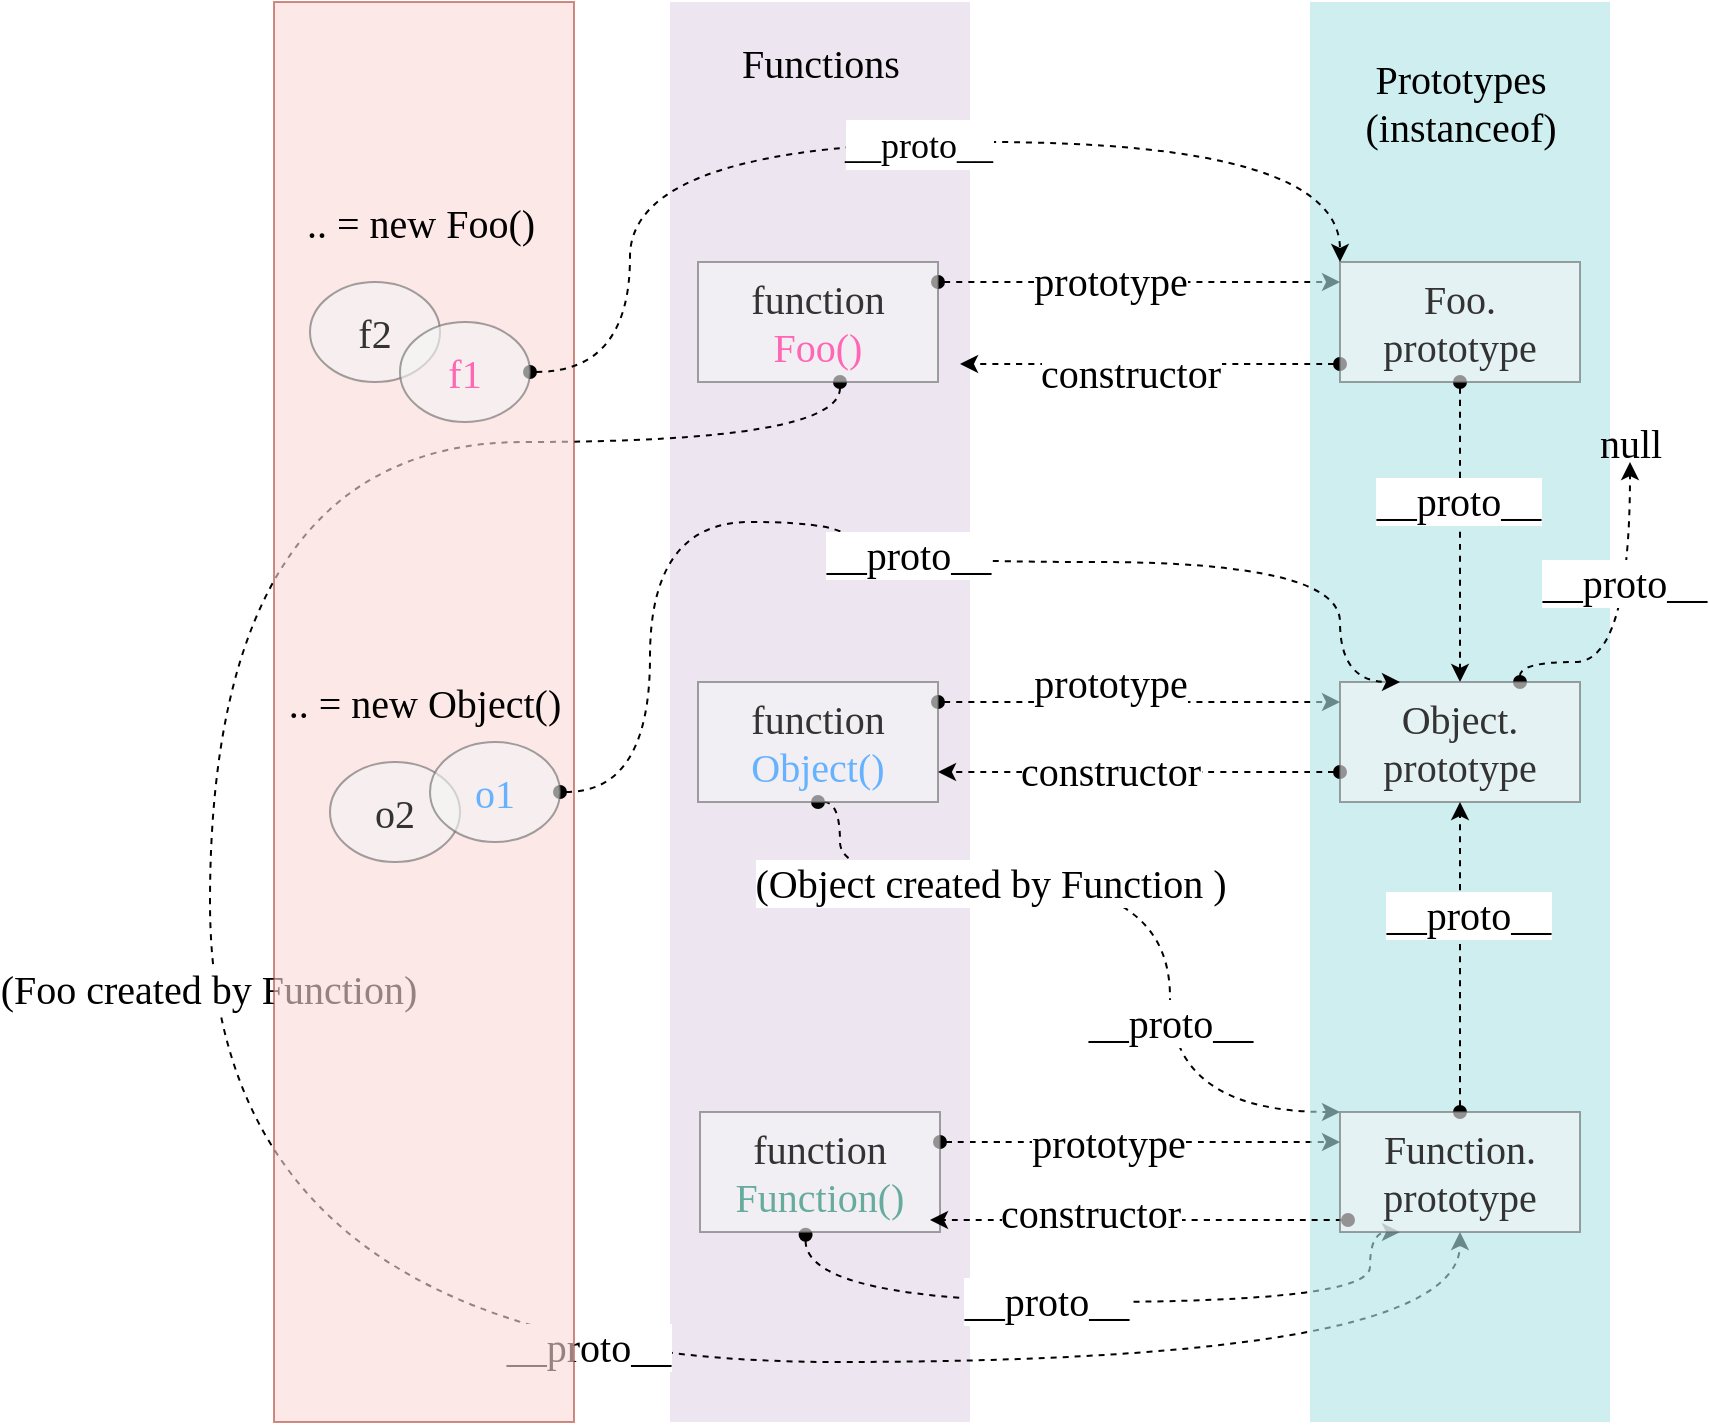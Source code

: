 <mxfile version="13.4.5" type="device"><diagram id="RY6SJpQb709BnzvkRpU1" name="Page-1"><mxGraphModel dx="1865" dy="607" grid="1" gridSize="10" guides="1" tooltips="1" connect="1" arrows="1" fold="1" page="1" pageScale="1" pageWidth="827" pageHeight="1169" math="0" shadow="0"><root><mxCell id="0"/><mxCell id="1" parent="0"/><mxCell id="BVI2jyZ8mi7WqvEzfJ-W-1" value="" style="rounded=0;whiteSpace=wrap;html=1;fillColor=#e1d5e7;strokeColor=none;opacity=60;fontFamily=Comic Sans MS;" vertex="1" parent="1"><mxGeometry x="280" y="10" width="150" height="710" as="geometry"/></mxCell><mxCell id="2" value="&lt;font style=&quot;font-size: 20px&quot;&gt;Functions&lt;br&gt;&lt;/font&gt;" style="text;html=1;align=center;verticalAlign=middle;resizable=0;points=[];autosize=1;fontFamily=Comic Sans MS;" vertex="1" parent="1"><mxGeometry x="305" y="30" width="100" height="20" as="geometry"/></mxCell><mxCell id="BVI2jyZ8mi7WqvEzfJ-W-37" style="edgeStyle=orthogonalEdgeStyle;curved=1;rounded=0;orthogonalLoop=1;jettySize=auto;html=1;dashed=1;startArrow=oval;startFill=1;fontFamily=Comic Sans MS;fontSize=20;" edge="1" parent="1" source="BVI2jyZ8mi7WqvEzfJ-W-2" target="BVI2jyZ8mi7WqvEzfJ-W-7"><mxGeometry relative="1" as="geometry"><Array as="points"><mxPoint x="520" y="150"/><mxPoint x="520" y="150"/></Array></mxGeometry></mxCell><mxCell id="BVI2jyZ8mi7WqvEzfJ-W-50" value="prototype" style="edgeLabel;html=1;align=center;verticalAlign=middle;resizable=0;points=[];fontSize=20;fontFamily=Comic Sans MS;" vertex="1" connectable="0" parent="BVI2jyZ8mi7WqvEzfJ-W-37"><mxGeometry y="15" relative="1" as="geometry"><mxPoint x="-15" y="14" as="offset"/></mxGeometry></mxCell><mxCell id="BVI2jyZ8mi7WqvEzfJ-W-39" style="edgeStyle=orthogonalEdgeStyle;curved=1;rounded=0;orthogonalLoop=1;jettySize=auto;html=1;dashed=1;startArrow=oval;startFill=1;fontFamily=Comic Sans MS;fontSize=20;entryX=0.5;entryY=1;entryDx=0;entryDy=0;" edge="1" parent="1" source="BVI2jyZ8mi7WqvEzfJ-W-2" target="BVI2jyZ8mi7WqvEzfJ-W-9"><mxGeometry relative="1" as="geometry"><mxPoint x="670" y="500" as="targetPoint"/><Array as="points"><mxPoint x="365" y="230"/><mxPoint x="50" y="230"/><mxPoint x="50" y="690"/><mxPoint x="675" y="690"/></Array></mxGeometry></mxCell><mxCell id="BVI2jyZ8mi7WqvEzfJ-W-64" value="__proto__" style="edgeLabel;html=1;align=center;verticalAlign=middle;resizable=0;points=[];fontSize=20;fontFamily=Comic Sans MS;" vertex="1" connectable="0" parent="BVI2jyZ8mi7WqvEzfJ-W-39"><mxGeometry x="0.33" y="8" relative="1" as="geometry"><mxPoint as="offset"/></mxGeometry></mxCell><mxCell id="BVI2jyZ8mi7WqvEzfJ-W-65" value="(Foo created by Function)" style="edgeLabel;html=1;align=center;verticalAlign=middle;resizable=0;points=[];fontSize=20;fontFamily=Comic Sans MS;" vertex="1" connectable="0" parent="BVI2jyZ8mi7WqvEzfJ-W-39"><mxGeometry x="-0.173" y="-1" relative="1" as="geometry"><mxPoint as="offset"/></mxGeometry></mxCell><mxCell id="BVI2jyZ8mi7WqvEzfJ-W-2" value="function&lt;br&gt;&lt;font color=&quot;#ff66b3&quot;&gt;Foo()&lt;/font&gt;" style="rounded=0;whiteSpace=wrap;html=1;fontFamily=Comic Sans MS;opacity=60;fillColor=#f5f5f5;strokeColor=#666666;fontColor=#333333;fontSize=20;" vertex="1" parent="1"><mxGeometry x="294" y="140" width="120" height="60" as="geometry"/></mxCell><mxCell id="BVI2jyZ8mi7WqvEzfJ-W-42" style="edgeStyle=orthogonalEdgeStyle;curved=1;rounded=0;orthogonalLoop=1;jettySize=auto;html=1;dashed=1;startArrow=oval;startFill=1;fontFamily=Comic Sans MS;fontSize=20;" edge="1" parent="1" source="BVI2jyZ8mi7WqvEzfJ-W-3" target="BVI2jyZ8mi7WqvEzfJ-W-8"><mxGeometry relative="1" as="geometry"><Array as="points"><mxPoint x="520" y="360"/><mxPoint x="520" y="360"/></Array></mxGeometry></mxCell><mxCell id="BVI2jyZ8mi7WqvEzfJ-W-59" value="prototype" style="edgeLabel;html=1;align=center;verticalAlign=middle;resizable=0;points=[];fontSize=20;fontFamily=Comic Sans MS;" vertex="1" connectable="0" parent="BVI2jyZ8mi7WqvEzfJ-W-42"><mxGeometry x="0.055" y="-43" relative="1" as="geometry"><mxPoint x="-20" y="-53" as="offset"/></mxGeometry></mxCell><mxCell id="BVI2jyZ8mi7WqvEzfJ-W-45" style="edgeStyle=orthogonalEdgeStyle;curved=1;rounded=0;orthogonalLoop=1;jettySize=auto;html=1;entryX=0;entryY=0;entryDx=0;entryDy=0;dashed=1;startArrow=oval;startFill=1;fontFamily=Comic Sans MS;fontSize=20;exitX=0.5;exitY=1;exitDx=0;exitDy=0;" edge="1" parent="1" source="BVI2jyZ8mi7WqvEzfJ-W-3" target="BVI2jyZ8mi7WqvEzfJ-W-9"><mxGeometry relative="1" as="geometry"><Array as="points"><mxPoint x="365" y="410"/><mxPoint x="365" y="450"/><mxPoint x="530" y="450"/><mxPoint x="530" y="565"/></Array></mxGeometry></mxCell><mxCell id="BVI2jyZ8mi7WqvEzfJ-W-62" value="__proto__" style="edgeLabel;html=1;align=center;verticalAlign=middle;resizable=0;points=[];fontSize=20;fontFamily=Comic Sans MS;" vertex="1" connectable="0" parent="BVI2jyZ8mi7WqvEzfJ-W-45"><mxGeometry x="0.372" relative="1" as="geometry"><mxPoint as="offset"/></mxGeometry></mxCell><mxCell id="BVI2jyZ8mi7WqvEzfJ-W-63" value="(Object created by Function )" style="edgeLabel;html=1;align=center;verticalAlign=middle;resizable=0;points=[];fontSize=20;fontFamily=Comic Sans MS;" vertex="1" connectable="0" parent="BVI2jyZ8mi7WqvEzfJ-W-45"><mxGeometry x="-0.581" y="4" relative="1" as="geometry"><mxPoint x="39" y="4" as="offset"/></mxGeometry></mxCell><mxCell id="BVI2jyZ8mi7WqvEzfJ-W-3" value="function&lt;br&gt;&lt;font color=&quot;#66b2ff&quot;&gt;Object()&lt;/font&gt;" style="rounded=0;whiteSpace=wrap;html=1;fontFamily=Comic Sans MS;opacity=60;fillColor=#f5f5f5;strokeColor=#666666;fontColor=#333333;fontSize=20;" vertex="1" parent="1"><mxGeometry x="294" y="350" width="120" height="60" as="geometry"/></mxCell><mxCell id="BVI2jyZ8mi7WqvEzfJ-W-46" style="edgeStyle=orthogonalEdgeStyle;curved=1;rounded=0;orthogonalLoop=1;jettySize=auto;html=1;dashed=1;startArrow=oval;startFill=1;fontFamily=Comic Sans MS;fontSize=20;entryX=0;entryY=0.25;entryDx=0;entryDy=0;exitX=1;exitY=0.25;exitDx=0;exitDy=0;" edge="1" parent="1" source="BVI2jyZ8mi7WqvEzfJ-W-4" target="BVI2jyZ8mi7WqvEzfJ-W-9"><mxGeometry relative="1" as="geometry"><mxPoint x="490" y="470" as="targetPoint"/></mxGeometry></mxCell><mxCell id="BVI2jyZ8mi7WqvEzfJ-W-57" value="prototype" style="edgeLabel;html=1;align=center;verticalAlign=middle;resizable=0;points=[];fontSize=20;fontFamily=Comic Sans MS;" vertex="1" connectable="0" parent="BVI2jyZ8mi7WqvEzfJ-W-46"><mxGeometry x="-0.158" relative="1" as="geometry"><mxPoint as="offset"/></mxGeometry></mxCell><mxCell id="BVI2jyZ8mi7WqvEzfJ-W-48" style="edgeStyle=orthogonalEdgeStyle;curved=1;rounded=0;orthogonalLoop=1;jettySize=auto;html=1;dashed=1;startArrow=oval;startFill=1;fontFamily=Comic Sans MS;fontSize=20;exitX=0.44;exitY=1.023;exitDx=0;exitDy=0;exitPerimeter=0;entryX=0.25;entryY=1;entryDx=0;entryDy=0;" edge="1" parent="1" source="BVI2jyZ8mi7WqvEzfJ-W-4" target="BVI2jyZ8mi7WqvEzfJ-W-9"><mxGeometry relative="1" as="geometry"><mxPoint x="658" y="495" as="targetPoint"/><Array as="points"><mxPoint x="348" y="660"/><mxPoint x="630" y="660"/><mxPoint x="630" y="625"/></Array></mxGeometry></mxCell><mxCell id="BVI2jyZ8mi7WqvEzfJ-W-56" value="__proto__" style="edgeLabel;html=1;align=center;verticalAlign=middle;resizable=0;points=[];fontSize=20;fontFamily=Comic Sans MS;" vertex="1" connectable="0" parent="BVI2jyZ8mi7WqvEzfJ-W-48"><mxGeometry x="-0.158" y="1" relative="1" as="geometry"><mxPoint as="offset"/></mxGeometry></mxCell><mxCell id="BVI2jyZ8mi7WqvEzfJ-W-4" value="function&lt;br&gt;&lt;font color=&quot;#67ab9f&quot;&gt;Function()&lt;/font&gt;" style="rounded=0;whiteSpace=wrap;html=1;fontFamily=Comic Sans MS;opacity=60;fillColor=#f5f5f5;strokeColor=#666666;fontColor=#333333;fontSize=20;" vertex="1" parent="1"><mxGeometry x="295" y="565" width="120" height="60" as="geometry"/></mxCell><mxCell id="BVI2jyZ8mi7WqvEzfJ-W-5" value="" style="rounded=0;whiteSpace=wrap;html=1;fillColor=#b0e3e6;opacity=60;fontFamily=Comic Sans MS;strokeColor=none;" vertex="1" parent="1"><mxGeometry x="600" y="10" width="150" height="710" as="geometry"/></mxCell><mxCell id="BVI2jyZ8mi7WqvEzfJ-W-6" value="&lt;font style=&quot;font-size: 20px&quot;&gt;Prototypes&lt;br&gt;(instanceof)&lt;br&gt;&lt;/font&gt;" style="text;html=1;align=center;verticalAlign=middle;resizable=0;points=[];autosize=1;fontFamily=Comic Sans MS;" vertex="1" parent="1"><mxGeometry x="610" y="40" width="130" height="40" as="geometry"/></mxCell><mxCell id="BVI2jyZ8mi7WqvEzfJ-W-30" style="edgeStyle=orthogonalEdgeStyle;rounded=0;orthogonalLoop=1;jettySize=auto;html=1;dashed=1;startArrow=oval;startFill=1;fontFamily=Comic Sans MS;fontSize=20;entryX=0.5;entryY=0;entryDx=0;entryDy=0;curved=1;" edge="1" parent="1" source="BVI2jyZ8mi7WqvEzfJ-W-7" target="BVI2jyZ8mi7WqvEzfJ-W-8"><mxGeometry relative="1" as="geometry"/></mxCell><mxCell id="BVI2jyZ8mi7WqvEzfJ-W-52" value="__proto__" style="edgeLabel;html=1;align=center;verticalAlign=middle;resizable=0;points=[];fontSize=20;fontFamily=Comic Sans MS;" vertex="1" connectable="0" parent="BVI2jyZ8mi7WqvEzfJ-W-30"><mxGeometry x="-0.222" y="-1" relative="1" as="geometry"><mxPoint as="offset"/></mxGeometry></mxCell><mxCell id="BVI2jyZ8mi7WqvEzfJ-W-38" style="edgeStyle=orthogonalEdgeStyle;curved=1;rounded=0;orthogonalLoop=1;jettySize=auto;html=1;entryX=1;entryY=0.5;entryDx=0;entryDy=0;dashed=1;startArrow=oval;startFill=1;fontFamily=Comic Sans MS;fontSize=20;" edge="1" parent="1"><mxGeometry relative="1" as="geometry"><mxPoint x="615" y="191" as="sourcePoint"/><mxPoint x="425" y="191" as="targetPoint"/></mxGeometry></mxCell><mxCell id="BVI2jyZ8mi7WqvEzfJ-W-51" value="constructor" style="edgeLabel;html=1;align=center;verticalAlign=middle;resizable=0;points=[];fontSize=20;fontFamily=Comic Sans MS;" vertex="1" connectable="0" parent="BVI2jyZ8mi7WqvEzfJ-W-38"><mxGeometry x="0.65" y="2" relative="1" as="geometry"><mxPoint x="52" y="2" as="offset"/></mxGeometry></mxCell><mxCell id="BVI2jyZ8mi7WqvEzfJ-W-7" value="Foo.&lt;br&gt;prototype" style="rounded=0;whiteSpace=wrap;html=1;fontFamily=Comic Sans MS;opacity=60;fillColor=#f5f5f5;strokeColor=#666666;fontColor=#333333;fontSize=20;" vertex="1" parent="1"><mxGeometry x="615" y="140" width="120" height="60" as="geometry"/></mxCell><mxCell id="BVI2jyZ8mi7WqvEzfJ-W-35" style="edgeStyle=orthogonalEdgeStyle;curved=1;rounded=0;orthogonalLoop=1;jettySize=auto;html=1;dashed=1;startArrow=oval;startFill=1;fontFamily=Comic Sans MS;fontSize=20;exitX=0.75;exitY=0;exitDx=0;exitDy=0;" edge="1" parent="1" source="BVI2jyZ8mi7WqvEzfJ-W-8"><mxGeometry relative="1" as="geometry"><mxPoint x="760" y="240" as="targetPoint"/><Array as="points"><mxPoint x="705" y="340"/><mxPoint x="760" y="340"/></Array></mxGeometry></mxCell><mxCell id="BVI2jyZ8mi7WqvEzfJ-W-53" value="__proto__" style="edgeLabel;html=1;align=center;verticalAlign=middle;resizable=0;points=[];fontSize=20;fontFamily=Comic Sans MS;" vertex="1" connectable="0" parent="BVI2jyZ8mi7WqvEzfJ-W-35"><mxGeometry x="-0.009" y="3" relative="1" as="geometry"><mxPoint y="-23" as="offset"/></mxGeometry></mxCell><mxCell id="BVI2jyZ8mi7WqvEzfJ-W-43" style="edgeStyle=orthogonalEdgeStyle;curved=1;rounded=0;orthogonalLoop=1;jettySize=auto;html=1;entryX=1;entryY=0.75;entryDx=0;entryDy=0;dashed=1;startArrow=oval;startFill=1;fontFamily=Comic Sans MS;fontSize=20;exitX=0;exitY=0.75;exitDx=0;exitDy=0;" edge="1" parent="1" source="BVI2jyZ8mi7WqvEzfJ-W-8" target="BVI2jyZ8mi7WqvEzfJ-W-3"><mxGeometry relative="1" as="geometry"><Array as="points"/></mxGeometry></mxCell><mxCell id="BVI2jyZ8mi7WqvEzfJ-W-60" value="constructor" style="edgeLabel;html=1;align=center;verticalAlign=middle;resizable=0;points=[];fontSize=20;fontFamily=Comic Sans MS;" vertex="1" connectable="0" parent="BVI2jyZ8mi7WqvEzfJ-W-43"><mxGeometry x="0.142" y="-1" relative="1" as="geometry"><mxPoint as="offset"/></mxGeometry></mxCell><mxCell id="BVI2jyZ8mi7WqvEzfJ-W-8" value="Object.&lt;br&gt;prototype" style="rounded=0;whiteSpace=wrap;html=1;fontFamily=Comic Sans MS;opacity=60;fillColor=#f5f5f5;strokeColor=#666666;fontColor=#333333;fontSize=20;" vertex="1" parent="1"><mxGeometry x="615" y="350" width="120" height="60" as="geometry"/></mxCell><mxCell id="BVI2jyZ8mi7WqvEzfJ-W-34" style="edgeStyle=orthogonalEdgeStyle;curved=1;rounded=0;orthogonalLoop=1;jettySize=auto;html=1;entryX=0.5;entryY=1;entryDx=0;entryDy=0;dashed=1;startArrow=oval;startFill=1;fontFamily=Comic Sans MS;fontSize=20;" edge="1" parent="1" source="BVI2jyZ8mi7WqvEzfJ-W-9" target="BVI2jyZ8mi7WqvEzfJ-W-8"><mxGeometry relative="1" as="geometry"/></mxCell><mxCell id="BVI2jyZ8mi7WqvEzfJ-W-55" value="__proto__" style="edgeLabel;html=1;align=center;verticalAlign=middle;resizable=0;points=[];fontSize=20;fontFamily=Comic Sans MS;" vertex="1" connectable="0" parent="BVI2jyZ8mi7WqvEzfJ-W-34"><mxGeometry x="0.285" y="-4" relative="1" as="geometry"><mxPoint as="offset"/></mxGeometry></mxCell><mxCell id="BVI2jyZ8mi7WqvEzfJ-W-47" style="edgeStyle=orthogonalEdgeStyle;curved=1;rounded=0;orthogonalLoop=1;jettySize=auto;html=1;dashed=1;startArrow=oval;startFill=1;fontFamily=Comic Sans MS;fontSize=20;exitX=0;exitY=0.75;exitDx=0;exitDy=0;" edge="1" parent="1"><mxGeometry relative="1" as="geometry"><mxPoint x="410" y="619" as="targetPoint"/><mxPoint x="619" y="619" as="sourcePoint"/><Array as="points"><mxPoint x="422" y="619"/></Array></mxGeometry></mxCell><mxCell id="BVI2jyZ8mi7WqvEzfJ-W-58" value="constructor" style="edgeLabel;html=1;align=center;verticalAlign=middle;resizable=0;points=[];fontSize=20;fontFamily=Comic Sans MS;" vertex="1" connectable="0" parent="BVI2jyZ8mi7WqvEzfJ-W-47"><mxGeometry x="0.885" y="-68" relative="1" as="geometry"><mxPoint x="68" y="64" as="offset"/></mxGeometry></mxCell><mxCell id="BVI2jyZ8mi7WqvEzfJ-W-9" value="Function.&lt;br&gt;prototype" style="rounded=0;whiteSpace=wrap;html=1;fontFamily=Comic Sans MS;opacity=60;fillColor=#f5f5f5;strokeColor=#666666;fontColor=#333333;fontSize=20;" vertex="1" parent="1"><mxGeometry x="615" y="565" width="120" height="60" as="geometry"/></mxCell><mxCell id="BVI2jyZ8mi7WqvEzfJ-W-10" value="" style="rounded=0;whiteSpace=wrap;html=1;fillColor=#fad9d5;strokeColor=#ae4132;opacity=60;fontFamily=Comic Sans MS;labelBackgroundColor=none;" vertex="1" parent="1"><mxGeometry x="82" y="10" width="150" height="710" as="geometry"/></mxCell><mxCell id="BVI2jyZ8mi7WqvEzfJ-W-11" value="&lt;font style=&quot;font-size: 20px&quot;&gt;.. = new Foo()&lt;br&gt;&lt;/font&gt;" style="text;html=1;align=center;verticalAlign=middle;resizable=0;points=[];autosize=1;fontFamily=Comic Sans MS;" vertex="1" parent="1"><mxGeometry x="85" y="110" width="140" height="20" as="geometry"/></mxCell><mxCell id="BVI2jyZ8mi7WqvEzfJ-W-17" value="f2" style="ellipse;whiteSpace=wrap;html=1;fontFamily=Comic Sans MS;fontSize=20;opacity=60;fillColor=#f5f5f5;strokeColor=#666666;fontColor=#333333;" vertex="1" parent="1"><mxGeometry x="100" y="150" width="65" height="50" as="geometry"/></mxCell><mxCell id="BVI2jyZ8mi7WqvEzfJ-W-18" value="o2" style="ellipse;whiteSpace=wrap;html=1;fontFamily=Comic Sans MS;fontSize=20;opacity=60;fillColor=#f5f5f5;strokeColor=#666666;fontColor=#333333;" vertex="1" parent="1"><mxGeometry x="110" y="390" width="65" height="50" as="geometry"/></mxCell><mxCell id="BVI2jyZ8mi7WqvEzfJ-W-22" style="edgeStyle=orthogonalEdgeStyle;curved=1;rounded=0;orthogonalLoop=1;jettySize=auto;html=1;exitX=1;exitY=0.5;exitDx=0;exitDy=0;fontFamily=Comic Sans MS;fontSize=20;startArrow=oval;startFill=1;dashed=1;entryX=0;entryY=0;entryDx=0;entryDy=0;" edge="1" parent="1" source="BVI2jyZ8mi7WqvEzfJ-W-19" target="BVI2jyZ8mi7WqvEzfJ-W-7"><mxGeometry relative="1" as="geometry"><Array as="points"><mxPoint x="260" y="195"/><mxPoint x="260" y="80"/><mxPoint x="615" y="80"/></Array></mxGeometry></mxCell><mxCell id="BVI2jyZ8mi7WqvEzfJ-W-49" value="&lt;font style=&quot;font-size: 18px&quot;&gt;__proto__&lt;/font&gt;" style="edgeLabel;html=1;align=center;verticalAlign=middle;resizable=0;points=[];fontSize=20;fontFamily=Comic Sans MS;" vertex="1" connectable="0" parent="BVI2jyZ8mi7WqvEzfJ-W-22"><mxGeometry x="0.066" y="-1" relative="1" as="geometry"><mxPoint as="offset"/></mxGeometry></mxCell><mxCell id="BVI2jyZ8mi7WqvEzfJ-W-19" value="&lt;font color=&quot;#ff66b3&quot;&gt;f1&lt;/font&gt;" style="ellipse;whiteSpace=wrap;html=1;fontFamily=Comic Sans MS;fontSize=20;opacity=60;fillColor=#f5f5f5;strokeColor=#666666;fontColor=#333333;" vertex="1" parent="1"><mxGeometry x="145" y="170" width="65" height="50" as="geometry"/></mxCell><mxCell id="BVI2jyZ8mi7WqvEzfJ-W-40" style="edgeStyle=orthogonalEdgeStyle;curved=1;rounded=0;orthogonalLoop=1;jettySize=auto;html=1;entryX=0.25;entryY=0;entryDx=0;entryDy=0;dashed=1;startArrow=oval;startFill=1;fontFamily=Comic Sans MS;fontSize=20;" edge="1" parent="1" source="BVI2jyZ8mi7WqvEzfJ-W-20" target="BVI2jyZ8mi7WqvEzfJ-W-8"><mxGeometry relative="1" as="geometry"><Array as="points"><mxPoint x="270" y="405"/><mxPoint x="270" y="270"/><mxPoint x="370" y="270"/><mxPoint x="370" y="290"/><mxPoint x="615" y="290"/><mxPoint x="615" y="350"/></Array></mxGeometry></mxCell><mxCell id="BVI2jyZ8mi7WqvEzfJ-W-61" value="__proto__" style="edgeLabel;html=1;align=center;verticalAlign=middle;resizable=0;points=[];fontSize=20;fontFamily=Comic Sans MS;" vertex="1" connectable="0" parent="BVI2jyZ8mi7WqvEzfJ-W-40"><mxGeometry x="0.037" y="4" relative="1" as="geometry"><mxPoint as="offset"/></mxGeometry></mxCell><mxCell id="BVI2jyZ8mi7WqvEzfJ-W-20" value="&lt;font color=&quot;#66b2ff&quot;&gt;o1&lt;/font&gt;" style="ellipse;whiteSpace=wrap;html=1;fontFamily=Comic Sans MS;fontSize=20;opacity=60;fillColor=#f5f5f5;strokeColor=#666666;fontColor=#333333;" vertex="1" parent="1"><mxGeometry x="160" y="380" width="65" height="50" as="geometry"/></mxCell><mxCell id="BVI2jyZ8mi7WqvEzfJ-W-21" value="&lt;font style=&quot;font-size: 20px&quot;&gt;.. = new Object()&lt;br&gt;&lt;/font&gt;" style="text;html=1;align=center;verticalAlign=middle;resizable=0;points=[];autosize=1;fontFamily=Comic Sans MS;" vertex="1" parent="1"><mxGeometry x="72" y="350" width="170" height="20" as="geometry"/></mxCell><mxCell id="BVI2jyZ8mi7WqvEzfJ-W-54" value="null" style="text;html=1;align=center;verticalAlign=middle;resizable=0;points=[];autosize=1;fontSize=20;fontFamily=Comic Sans MS;" vertex="1" parent="1"><mxGeometry x="735" y="215" width="50" height="30" as="geometry"/></mxCell></root></mxGraphModel></diagram></mxfile>